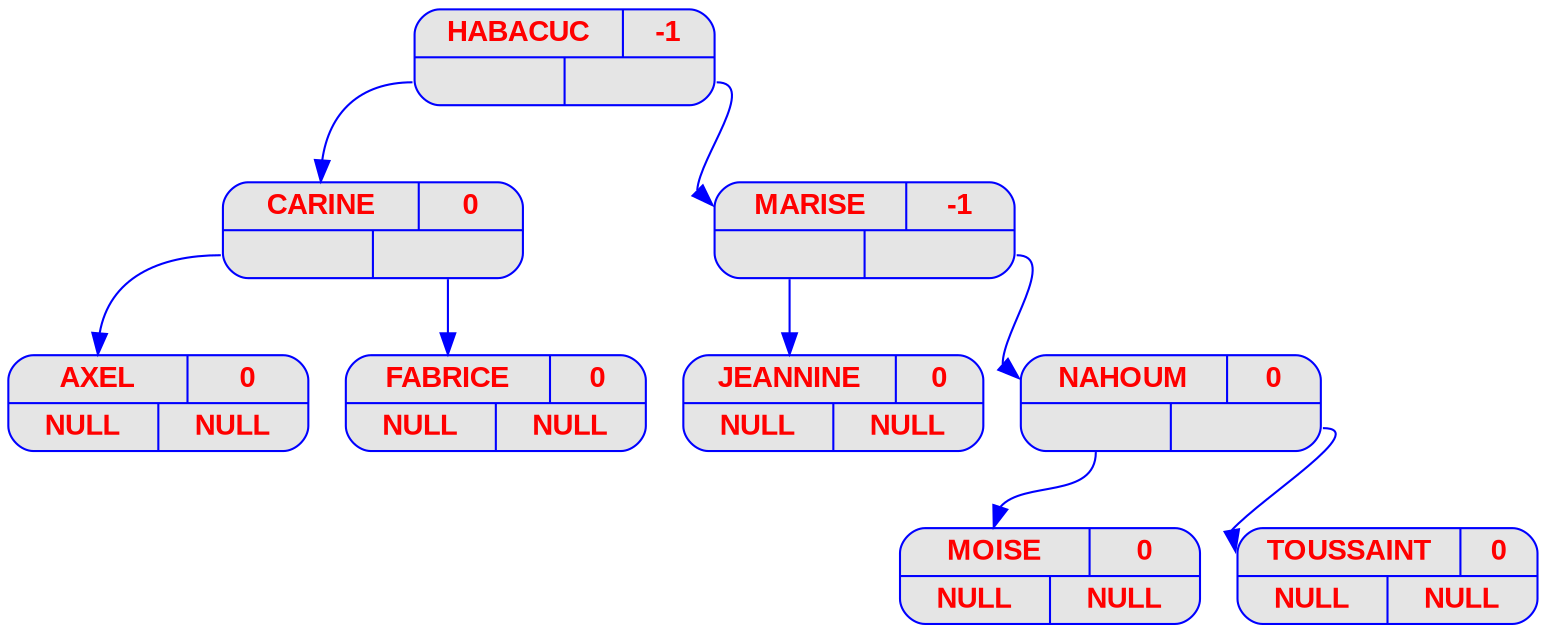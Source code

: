 digraph displayAVL {
	node [
		fontname  = "Arial bold" 
		fontsize  = "14"
		fontcolor = "red"
		style     = "rounded, filled"
		shape     = "record"
		fillcolor = "grey90"
		color     = "blue"
		width     = "2"
	]

	edge [
		color     = "blue"
	]

	"HABACUC" [label = "{{<nom> HABACUC | <bal> -1 } | { <g> | <d>}}"];
	"HABACUC":g -> "CARINE":nom;
	"CARINE" [label = "{{<nom> CARINE | <bal> 0 } | { <g> | <d>}}"];
	"CARINE":g -> "AXEL":nom;
	"AXEL" [label = "{{<nom> AXEL | <bal> 0 } | { <g> | <d>}}"];
	"AXEL" [label = "{{<nom> AXEL | <bal> 0 }| { <g> NULL | <d> NULL}}"];
	"CARINE":d -> "FABRICE":nom;
	"FABRICE" [label = "{{<nom> FABRICE | <bal> 0 } | { <g> | <d>}}"];
	"FABRICE" [label = "{{<nom> FABRICE | <bal> 0 }| { <g> NULL | <d> NULL}}"];
	"HABACUC":d -> "MARISE":nom;
	"MARISE" [label = "{{<nom> MARISE | <bal> -1 } | { <g> | <d>}}"];
	"MARISE":g -> "JEANNINE":nom;
	"JEANNINE" [label = "{{<nom> JEANNINE | <bal> 0 } | { <g> | <d>}}"];
	"JEANNINE" [label = "{{<nom> JEANNINE | <bal> 0 }| { <g> NULL | <d> NULL}}"];
	"MARISE":d -> "NAHOUM":nom;
	"NAHOUM" [label = "{{<nom> NAHOUM | <bal> 0 } | { <g> | <d>}}"];
	"NAHOUM":g -> "MOISE":nom;
	"MOISE" [label = "{{<nom> MOISE | <bal> 0 } | { <g> | <d>}}"];
	"MOISE" [label = "{{<nom> MOISE | <bal> 0 }| { <g> NULL | <d> NULL}}"];
	"NAHOUM":d -> "TOUSSAINT":nom;
	"TOUSSAINT" [label = "{{<nom> TOUSSAINT | <bal> 0 } | { <g> | <d>}}"];
	"TOUSSAINT" [label = "{{<nom> TOUSSAINT | <bal> 0 }| { <g> NULL | <d> NULL}}"];
}
